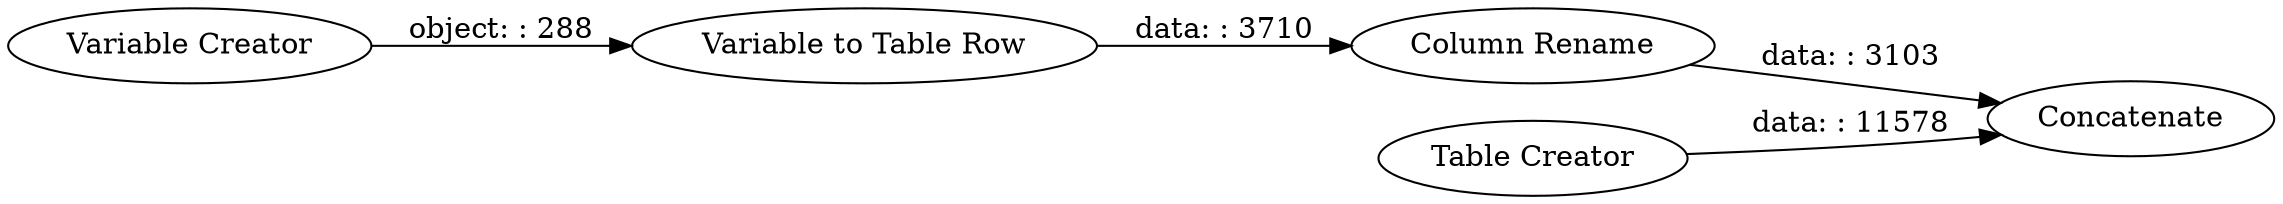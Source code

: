 digraph {
	"7782296434588354549_1" [label="Variable Creator"]
	"7782296434588354549_2" [label="Variable to Table Row"]
	"7782296434588354549_5" [label="Table Creator"]
	"7782296434588354549_4" [label=Concatenate]
	"7782296434588354549_3" [label="Column Rename"]
	"7782296434588354549_2" -> "7782296434588354549_3" [label="data: : 3710"]
	"7782296434588354549_1" -> "7782296434588354549_2" [label="object: : 288"]
	"7782296434588354549_5" -> "7782296434588354549_4" [label="data: : 11578"]
	"7782296434588354549_3" -> "7782296434588354549_4" [label="data: : 3103"]
	rankdir=LR
}
